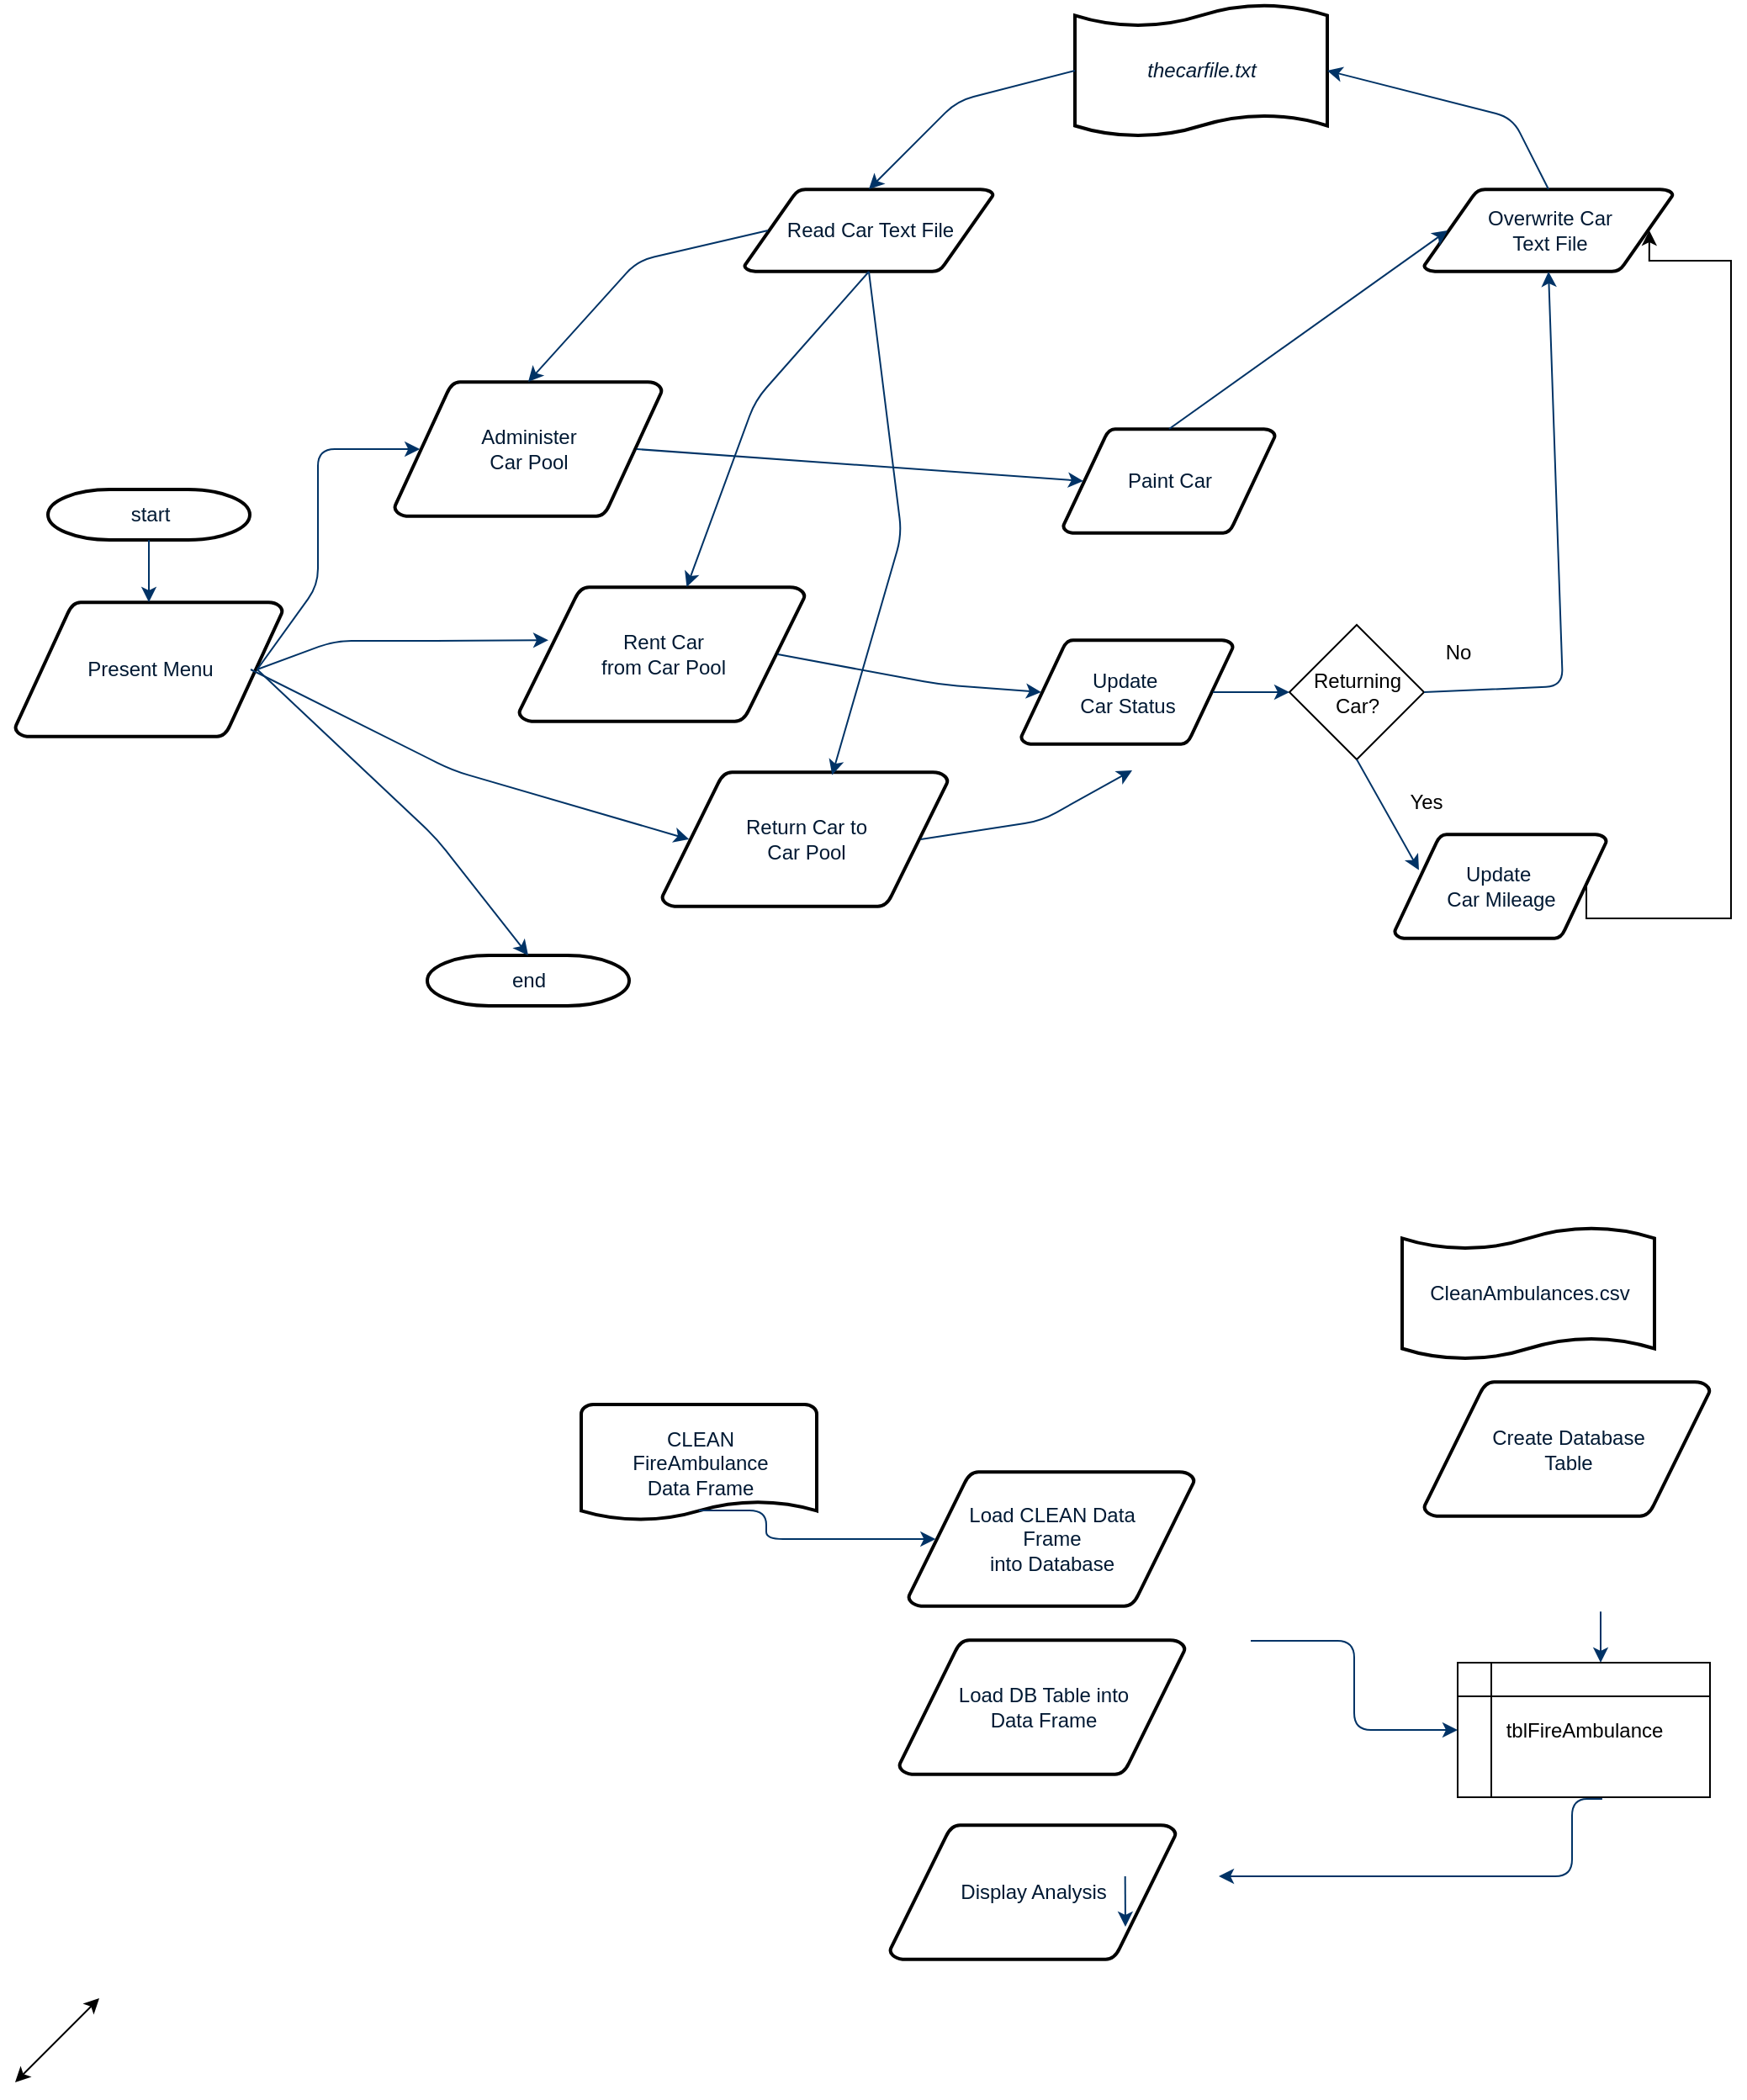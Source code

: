 <mxfile pages="1" version="11.2.8" type="github"><diagram id="6a731a19-8d31-9384-78a2-239565b7b9f0" name="Page-1"><mxGraphModel dx="1429" dy="681" grid="1" gridSize="10" guides="1" tooltips="1" connect="1" arrows="1" fold="1" page="1" pageScale="1" pageWidth="1169" pageHeight="827" background="#ffffff" math="0" shadow="0"><root><mxCell id="0"/><mxCell id="1" parent="0"/><mxCell id="2" value="start" style="shape=mxgraph.flowchart.terminator;fillColor=#FFFFFF;strokeColor=#000000;strokeWidth=2;gradientColor=none;gradientDirection=north;fontColor=#001933;fontStyle=0;html=1;" parent="1" vertex="1"><mxGeometry x="89.5" y="323" width="120" height="30" as="geometry"/></mxCell><mxCell id="4" value="Administer&lt;br&gt;Car Pool" style="shape=mxgraph.flowchart.data;fillColor=#FFFFFF;strokeColor=#000000;strokeWidth=2;gradientColor=none;gradientDirection=north;fontColor=#001933;fontStyle=0;html=1;" parent="1" vertex="1"><mxGeometry x="295.5" y="259" width="159" height="80" as="geometry"/></mxCell><mxCell id="5" value="Present Menu" style="shape=mxgraph.flowchart.data;fillColor=#FFFFFF;strokeColor=#000000;strokeWidth=2;gradientColor=none;gradientDirection=north;fontColor=#001933;fontStyle=0;html=1;" parent="1" vertex="1"><mxGeometry x="70" y="390" width="159" height="80" as="geometry"/></mxCell><mxCell id="7" style="fontColor=#001933;fontStyle=1;strokeColor=#003366;strokeWidth=1;html=1;entryX=0.5;entryY=0;entryDx=0;entryDy=0;entryPerimeter=0;" parent="1" source="2" target="5" edge="1"><mxGeometry relative="1" as="geometry"><mxPoint x="135.5" y="278" as="targetPoint"/></mxGeometry></mxCell><mxCell id="9" style="fontColor=#001933;fontStyle=1;strokeColor=#003366;strokeWidth=1;html=1;entryX=0.095;entryY=0.5;entryDx=0;entryDy=0;entryPerimeter=0;exitX=0.905;exitY=0.5;exitDx=0;exitDy=0;exitPerimeter=0;" parent="1" source="5" target="4" edge="1"><mxGeometry relative="1" as="geometry"><mxPoint x="149.5" y="491" as="targetPoint"/><Array as="points"><mxPoint x="250" y="380"/><mxPoint x="250" y="299"/></Array></mxGeometry></mxCell><mxCell id="13" value="Rent Car&lt;br&gt;from Car Pool" style="shape=mxgraph.flowchart.data;fillColor=#FFFFFF;strokeColor=#000000;strokeWidth=2;gradientColor=none;gradientDirection=north;fontColor=#001933;fontStyle=0;html=1;" parent="1" vertex="1"><mxGeometry x="369.5" y="381" width="170" height="80" as="geometry"/></mxCell><mxCell id="51" value="&lt;i&gt;thecarfile.txt&lt;/i&gt;" style="shape=mxgraph.flowchart.paper_tape;fillColor=#FFFFFF;strokeColor=#000000;strokeWidth=2;gradientColor=none;gradientDirection=north;fontColor=#001933;fontStyle=0;html=1;" parent="1" vertex="1"><mxGeometry x="700" y="33.5" width="150" height="81" as="geometry"/></mxCell><mxCell id="1CAp93Q4vnLcCinjrz1n-58" value="CleanAmbulances.csv" style="shape=mxgraph.flowchart.paper_tape;fillColor=#FFFFFF;strokeColor=#000000;strokeWidth=2;gradientColor=none;gradientDirection=north;fontColor=#001933;fontStyle=0;html=1;" parent="1" vertex="1"><mxGeometry x="894.5" y="760.5" width="150" height="81" as="geometry"/></mxCell><mxCell id="1CAp93Q4vnLcCinjrz1n-59" value="Create Database&lt;br&gt;Table" style="shape=mxgraph.flowchart.data;fillColor=#FFFFFF;strokeColor=#000000;strokeWidth=2;gradientColor=none;gradientDirection=north;fontColor=#001933;fontStyle=0;html=1;" parent="1" vertex="1"><mxGeometry x="907.5" y="853.5" width="170" height="80" as="geometry"/></mxCell><mxCell id="1CAp93Q4vnLcCinjrz1n-61" value="tblFireAmbulance" style="shape=internalStorage;whiteSpace=wrap;html=1;backgroundOutline=1;" parent="1" vertex="1"><mxGeometry x="927.5" y="1020.5" width="150" height="80" as="geometry"/></mxCell><mxCell id="1CAp93Q4vnLcCinjrz1n-62" value="" style="edgeStyle=elbowEdgeStyle;elbow=horizontal;fontColor=#001933;fontStyle=1;strokeColor=#003366;strokeWidth=1;html=1;exitX=0.5;exitY=1;exitDx=0;exitDy=0;exitPerimeter=0;" parent="1" target="1CAp93Q4vnLcCinjrz1n-61" edge="1"><mxGeometry x="397.5" y="290.5" width="100" height="100" as="geometry"><mxPoint x="1012.5" y="990.167" as="sourcePoint"/><mxPoint x="921.5" y="961.5" as="targetPoint"/></mxGeometry></mxCell><mxCell id="1CAp93Q4vnLcCinjrz1n-63" value="" style="edgeStyle=elbowEdgeStyle;elbow=horizontal;fontColor=#001933;fontStyle=1;strokeColor=#003366;strokeWidth=1;html=1;exitX=0.573;exitY=1.013;exitDx=0;exitDy=0;exitPerimeter=0;" parent="1" source="1CAp93Q4vnLcCinjrz1n-61" edge="1"><mxGeometry x="412.5" y="347.5" width="100" height="100" as="geometry"><mxPoint x="800.5" y="1177.5" as="sourcePoint"/><mxPoint x="785.5" y="1147.5" as="targetPoint"/><Array as="points"><mxPoint x="995.5" y="1127.5"/></Array></mxGeometry></mxCell><mxCell id="1CAp93Q4vnLcCinjrz1n-64" value="Load DB Table into&lt;br&gt;Data Frame" style="shape=mxgraph.flowchart.data;fillColor=#FFFFFF;strokeColor=#000000;strokeWidth=2;gradientColor=none;gradientDirection=north;fontColor=#001933;fontStyle=0;html=1;" parent="1" vertex="1"><mxGeometry x="595.5" y="1007" width="170" height="80" as="geometry"/></mxCell><mxCell id="1CAp93Q4vnLcCinjrz1n-65" value="CLEAN &lt;br&gt;FireAmbulance &lt;br&gt;Data Frame" style="shape=mxgraph.flowchart.document;fillColor=#FFFFFF;strokeColor=#000000;strokeWidth=2;gradientColor=none;gradientDirection=north;fontColor=#001933;fontStyle=0;html=1;" parent="1" vertex="1"><mxGeometry x="406.5" y="867" width="140" height="70" as="geometry"/></mxCell><mxCell id="1CAp93Q4vnLcCinjrz1n-66" value="Load CLEAN Data &lt;br&gt;Frame&lt;br&gt;into Database" style="shape=mxgraph.flowchart.data;fillColor=#FFFFFF;strokeColor=#000000;strokeWidth=2;gradientColor=none;gradientDirection=north;fontColor=#001933;fontStyle=0;html=1;" parent="1" vertex="1"><mxGeometry x="601" y="907" width="170" height="80" as="geometry"/></mxCell><mxCell id="1CAp93Q4vnLcCinjrz1n-67" value="" style="edgeStyle=elbowEdgeStyle;elbow=horizontal;fontColor=#001933;fontStyle=1;strokeColor=#003366;strokeWidth=1;html=1;exitX=0.905;exitY=0.5;exitDx=0;exitDy=0;exitPerimeter=0;" parent="1" target="1CAp93Q4vnLcCinjrz1n-61" edge="1"><mxGeometry x="407.5" y="250.5" width="100" height="100" as="geometry"><mxPoint x="804.5" y="1007.5" as="sourcePoint"/><mxPoint x="1022.5" y="1030.5" as="targetPoint"/></mxGeometry></mxCell><mxCell id="1CAp93Q4vnLcCinjrz1n-68" value="Display Analysis" style="shape=mxgraph.flowchart.data;fillColor=#FFFFFF;strokeColor=#000000;strokeWidth=2;gradientColor=none;gradientDirection=north;fontColor=#001933;fontStyle=0;html=1;" parent="1" vertex="1"><mxGeometry x="590" y="1117" width="170" height="80" as="geometry"/></mxCell><mxCell id="1CAp93Q4vnLcCinjrz1n-70" value="" style="edgeStyle=elbowEdgeStyle;elbow=horizontal;fontColor=#001933;fontStyle=1;strokeColor=#003366;strokeWidth=1;html=1;exitX=0.5;exitY=1;exitDx=0;exitDy=0;exitPerimeter=0;" parent="1" edge="1"><mxGeometry x="405.5" y="57.5" width="100" height="100" as="geometry"><mxPoint x="729.833" y="1147.5" as="sourcePoint"/><mxPoint x="729.833" y="1177.5" as="targetPoint"/></mxGeometry></mxCell><mxCell id="1CAp93Q4vnLcCinjrz1n-80" value="" style="edgeStyle=elbowEdgeStyle;elbow=horizontal;fontColor=#001933;fontStyle=1;strokeColor=#003366;strokeWidth=1;html=1;exitX=0.5;exitY=0.9;exitDx=0;exitDy=0;exitPerimeter=0;entryX=0.095;entryY=0.5;entryDx=0;entryDy=0;entryPerimeter=0;" parent="1" source="1CAp93Q4vnLcCinjrz1n-65" target="1CAp93Q4vnLcCinjrz1n-66" edge="1"><mxGeometry x="366.5" y="7" width="100" height="100" as="geometry"><mxPoint x="682.167" y="1137.667" as="sourcePoint"/><mxPoint x="682.167" y="1177" as="targetPoint"/><Array as="points"><mxPoint x="516.5" y="953"/></Array></mxGeometry></mxCell><mxCell id="K_0WH4i5EmC3qEr13GOs-52" value="Return Car to&lt;br&gt;Car Pool" style="shape=mxgraph.flowchart.data;fillColor=#FFFFFF;strokeColor=#000000;strokeWidth=2;gradientColor=none;gradientDirection=north;fontColor=#001933;fontStyle=0;html=1;" parent="1" vertex="1"><mxGeometry x="454.5" y="491" width="170" height="80" as="geometry"/></mxCell><mxCell id="K_0WH4i5EmC3qEr13GOs-53" value="end" style="shape=mxgraph.flowchart.terminator;fillColor=#FFFFFF;strokeColor=#000000;strokeWidth=2;gradientColor=none;gradientDirection=north;fontColor=#001933;fontStyle=0;html=1;" parent="1" vertex="1"><mxGeometry x="315" y="600" width="120" height="30" as="geometry"/></mxCell><mxCell id="K_0WH4i5EmC3qEr13GOs-56" value="Read Car Text File" style="shape=mxgraph.flowchart.data;fillColor=#FFFFFF;strokeColor=#000000;strokeWidth=2;gradientColor=none;gradientDirection=north;fontColor=#001933;fontStyle=0;html=1;" parent="1" vertex="1"><mxGeometry x="503.5" y="144.5" width="148" height="49" as="geometry"/></mxCell><mxCell id="K_0WH4i5EmC3qEr13GOs-57" value="Paint Car" style="shape=mxgraph.flowchart.data;fillColor=#FFFFFF;strokeColor=#000000;strokeWidth=2;gradientColor=none;gradientDirection=north;fontColor=#001933;fontStyle=0;html=1;" parent="1" vertex="1"><mxGeometry x="693" y="287" width="126" height="62" as="geometry"/></mxCell><mxCell id="K_0WH4i5EmC3qEr13GOs-58" value="Update&amp;nbsp;&lt;br&gt;Car Status" style="shape=mxgraph.flowchart.data;fillColor=#FFFFFF;strokeColor=#000000;strokeWidth=2;gradientColor=none;gradientDirection=north;fontColor=#001933;fontStyle=0;html=1;" parent="1" vertex="1"><mxGeometry x="668" y="412.5" width="126" height="62" as="geometry"/></mxCell><mxCell id="QUZaOhynlhH2RSnTmLNX-56" value="" style="edgeStyle=orthogonalEdgeStyle;rounded=0;orthogonalLoop=1;jettySize=auto;html=1;exitX=0.905;exitY=0.5;exitDx=0;exitDy=0;exitPerimeter=0;entryX=0.905;entryY=0.5;entryDx=0;entryDy=0;entryPerimeter=0;" edge="1" parent="1" source="K_0WH4i5EmC3qEr13GOs-64" target="K_0WH4i5EmC3qEr13GOs-65"><mxGeometry relative="1" as="geometry"><mxPoint x="1100" y="450" as="targetPoint"/><Array as="points"><mxPoint x="1090" y="578"/><mxPoint x="1090" y="187"/></Array></mxGeometry></mxCell><mxCell id="K_0WH4i5EmC3qEr13GOs-60" value="Yes" style="text;html=1;strokeColor=none;fillColor=none;align=center;verticalAlign=middle;whiteSpace=wrap;rounded=0;" parent="1" vertex="1"><mxGeometry x="874" y="492.5" width="70" height="33" as="geometry"/></mxCell><mxCell id="K_0WH4i5EmC3qEr13GOs-61" value="No" style="text;html=1;strokeColor=none;fillColor=none;align=center;verticalAlign=middle;whiteSpace=wrap;rounded=0;" parent="1" vertex="1"><mxGeometry x="892.5" y="403.5" width="70" height="33" as="geometry"/></mxCell><mxCell id="K_0WH4i5EmC3qEr13GOs-62" value="Returning Car?" style="rhombus;whiteSpace=wrap;html=1;" parent="1" vertex="1"><mxGeometry x="827.5" y="403.5" width="80" height="80" as="geometry"/></mxCell><mxCell id="K_0WH4i5EmC3qEr13GOs-64" value="Update&amp;nbsp;&lt;br&gt;Car Mileage" style="shape=mxgraph.flowchart.data;fillColor=#FFFFFF;strokeColor=#000000;strokeWidth=2;gradientColor=none;gradientDirection=north;fontColor=#001933;fontStyle=0;html=1;" parent="1" vertex="1"><mxGeometry x="890" y="528" width="126" height="62" as="geometry"/></mxCell><mxCell id="K_0WH4i5EmC3qEr13GOs-65" value="Overwrite Car &lt;br&gt;Text File" style="shape=mxgraph.flowchart.data;fillColor=#FFFFFF;strokeColor=#000000;strokeWidth=2;gradientColor=none;gradientDirection=north;fontColor=#001933;fontStyle=0;html=1;" parent="1" vertex="1"><mxGeometry x="907.5" y="144.5" width="148" height="49" as="geometry"/></mxCell><mxCell id="K_0WH4i5EmC3qEr13GOs-66" style="fontColor=#001933;fontStyle=1;strokeColor=#003366;strokeWidth=1;html=1;entryX=0.103;entryY=0.395;entryDx=0;entryDy=0;entryPerimeter=0;exitX=0.905;exitY=0.5;exitDx=0;exitDy=0;exitPerimeter=0;" parent="1" source="5" target="13" edge="1"><mxGeometry relative="1" as="geometry"><mxPoint x="320.605" y="309" as="targetPoint"/><mxPoint x="223.895" y="440" as="sourcePoint"/><Array as="points"><mxPoint x="260" y="413"/><mxPoint x="310" y="413"/></Array></mxGeometry></mxCell><mxCell id="K_0WH4i5EmC3qEr13GOs-67" style="fontColor=#001933;fontStyle=1;strokeColor=#003366;strokeWidth=1;html=1;entryX=0.095;entryY=0.5;entryDx=0;entryDy=0;entryPerimeter=0;" parent="1" target="K_0WH4i5EmC3qEr13GOs-52" edge="1"><mxGeometry relative="1" as="geometry"><mxPoint x="397.01" y="422.6" as="targetPoint"/><mxPoint x="210" y="430" as="sourcePoint"/><Array as="points"><mxPoint x="330" y="490"/></Array></mxGeometry></mxCell><mxCell id="K_0WH4i5EmC3qEr13GOs-68" style="fontColor=#001933;fontStyle=1;strokeColor=#003366;strokeWidth=1;html=1;entryX=0.5;entryY=0;entryDx=0;entryDy=0;entryPerimeter=0;exitX=0.905;exitY=0.5;exitDx=0;exitDy=0;exitPerimeter=0;" parent="1" source="5" target="K_0WH4i5EmC3qEr13GOs-53" edge="1"><mxGeometry relative="1" as="geometry"><mxPoint x="480.65" y="541" as="targetPoint"/><mxPoint x="220" y="440" as="sourcePoint"/><Array as="points"><mxPoint x="320" y="530"/></Array></mxGeometry></mxCell><mxCell id="K_0WH4i5EmC3qEr13GOs-69" style="fontColor=#001933;fontStyle=1;strokeColor=#003366;strokeWidth=1;html=1;entryX=0.095;entryY=0.5;entryDx=0;entryDy=0;entryPerimeter=0;exitX=0.905;exitY=0.5;exitDx=0;exitDy=0;exitPerimeter=0;" parent="1" source="4" target="K_0WH4i5EmC3qEr13GOs-57" edge="1"><mxGeometry relative="1" as="geometry"><mxPoint x="320.605" y="309" as="targetPoint"/><mxPoint x="223.895" y="440" as="sourcePoint"/><Array as="points"/></mxGeometry></mxCell><mxCell id="K_0WH4i5EmC3qEr13GOs-70" style="fontColor=#001933;fontStyle=1;strokeColor=#003366;strokeWidth=1;html=1;entryX=0.095;entryY=0.5;entryDx=0;entryDy=0;entryPerimeter=0;exitX=0.905;exitY=0.5;exitDx=0;exitDy=0;exitPerimeter=0;" parent="1" source="13" target="K_0WH4i5EmC3qEr13GOs-58" edge="1"><mxGeometry relative="1" as="geometry"><mxPoint x="531.408" y="168.71" as="targetPoint"/><mxPoint x="385" y="269" as="sourcePoint"/><Array as="points"><mxPoint x="620" y="439"/></Array></mxGeometry></mxCell><mxCell id="QUZaOhynlhH2RSnTmLNX-51" value="" style="endArrow=classic;startArrow=classic;html=1;" edge="1" parent="1"><mxGeometry width="50" height="50" relative="1" as="geometry"><mxPoint x="70" y="1270" as="sourcePoint"/><mxPoint x="120" y="1220" as="targetPoint"/></mxGeometry></mxCell><mxCell id="QUZaOhynlhH2RSnTmLNX-52" style="fontColor=#001933;fontStyle=1;strokeColor=#003366;strokeWidth=1;html=1;exitX=0.905;exitY=0.5;exitDx=0;exitDy=0;exitPerimeter=0;" edge="1" parent="1" source="K_0WH4i5EmC3qEr13GOs-52"><mxGeometry relative="1" as="geometry"><mxPoint x="734" y="490" as="targetPoint"/><mxPoint x="552.35" y="449" as="sourcePoint"/><Array as="points"><mxPoint x="680" y="520"/></Array></mxGeometry></mxCell><mxCell id="QUZaOhynlhH2RSnTmLNX-53" style="fontColor=#001933;fontStyle=1;strokeColor=#003366;strokeWidth=1;html=1;exitX=0.905;exitY=0.5;exitDx=0;exitDy=0;exitPerimeter=0;entryX=0;entryY=0.5;entryDx=0;entryDy=0;" edge="1" parent="1" source="K_0WH4i5EmC3qEr13GOs-58" target="K_0WH4i5EmC3qEr13GOs-62"><mxGeometry relative="1" as="geometry"><mxPoint x="744" y="500" as="targetPoint"/><mxPoint x="637.35" y="559" as="sourcePoint"/><Array as="points"/></mxGeometry></mxCell><mxCell id="QUZaOhynlhH2RSnTmLNX-54" style="fontColor=#001933;fontStyle=1;strokeColor=#003366;strokeWidth=1;html=1;exitX=1;exitY=0.5;exitDx=0;exitDy=0;entryX=0.5;entryY=1;entryDx=0;entryDy=0;entryPerimeter=0;" edge="1" parent="1" source="K_0WH4i5EmC3qEr13GOs-62" target="K_0WH4i5EmC3qEr13GOs-65"><mxGeometry relative="1" as="geometry"><mxPoint x="856.5" y="471.5" as="targetPoint"/><mxPoint x="811.03" y="471.5" as="sourcePoint"/><Array as="points"><mxPoint x="990" y="440"/></Array></mxGeometry></mxCell><mxCell id="QUZaOhynlhH2RSnTmLNX-57" style="fontColor=#001933;fontStyle=1;strokeColor=#003366;strokeWidth=1;html=1;exitX=0.5;exitY=1;exitDx=0;exitDy=0;entryX=0.115;entryY=0.343;entryDx=0;entryDy=0;entryPerimeter=0;" edge="1" parent="1" source="K_0WH4i5EmC3qEr13GOs-62" target="K_0WH4i5EmC3qEr13GOs-64"><mxGeometry relative="1" as="geometry"><mxPoint x="856.5" y="471.5" as="targetPoint"/><mxPoint x="811.03" y="471.5" as="sourcePoint"/><Array as="points"/></mxGeometry></mxCell><mxCell id="QUZaOhynlhH2RSnTmLNX-58" style="fontColor=#001933;fontStyle=1;strokeColor=#003366;strokeWidth=1;html=1;exitX=0;exitY=0.5;exitDx=0;exitDy=0;entryX=0.5;entryY=0;entryDx=0;entryDy=0;entryPerimeter=0;exitPerimeter=0;" edge="1" parent="1" source="51" target="K_0WH4i5EmC3qEr13GOs-56"><mxGeometry relative="1" as="geometry"><mxPoint x="1010.5" y="221.5" as="targetPoint"/><mxPoint x="936.5" y="471.5" as="sourcePoint"/><Array as="points"><mxPoint x="630" y="92"/></Array></mxGeometry></mxCell><mxCell id="QUZaOhynlhH2RSnTmLNX-59" style="fontColor=#001933;fontStyle=1;strokeColor=#003366;strokeWidth=1;html=1;exitX=0.5;exitY=0;exitDx=0;exitDy=0;entryX=1;entryY=0.5;entryDx=0;entryDy=0;entryPerimeter=0;exitPerimeter=0;" edge="1" parent="1" source="K_0WH4i5EmC3qEr13GOs-65" target="51"><mxGeometry relative="1" as="geometry"><mxPoint x="606.5" y="172.5" as="targetPoint"/><mxPoint x="729" y="102" as="sourcePoint"/><Array as="points"><mxPoint x="960" y="102"/></Array></mxGeometry></mxCell><mxCell id="QUZaOhynlhH2RSnTmLNX-60" style="fontColor=#001933;fontStyle=1;strokeColor=#003366;strokeWidth=1;html=1;exitX=0.095;exitY=0.5;exitDx=0;exitDy=0;entryX=0.5;entryY=0;entryDx=0;entryDy=0;entryPerimeter=0;exitPerimeter=0;" edge="1" parent="1" source="K_0WH4i5EmC3qEr13GOs-56" target="4"><mxGeometry relative="1" as="geometry"><mxPoint x="606.5" y="172.5" as="targetPoint"/><mxPoint x="729" y="102" as="sourcePoint"/><Array as="points"><mxPoint x="440" y="187"/></Array></mxGeometry></mxCell><mxCell id="QUZaOhynlhH2RSnTmLNX-61" style="fontColor=#001933;fontStyle=1;strokeColor=#003366;strokeWidth=1;html=1;exitX=0.5;exitY=1;exitDx=0;exitDy=0;exitPerimeter=0;" edge="1" parent="1" source="K_0WH4i5EmC3qEr13GOs-56" target="13"><mxGeometry relative="1" as="geometry"><mxPoint x="404" y="287" as="targetPoint"/><mxPoint x="546.56" y="197" as="sourcePoint"/><Array as="points"><mxPoint x="510" y="270"/></Array></mxGeometry></mxCell><mxCell id="QUZaOhynlhH2RSnTmLNX-62" style="fontColor=#001933;fontStyle=1;strokeColor=#003366;strokeWidth=1;html=1;exitX=0.5;exitY=1;exitDx=0;exitDy=0;exitPerimeter=0;entryX=0.595;entryY=0.022;entryDx=0;entryDy=0;entryPerimeter=0;" edge="1" parent="1" source="K_0WH4i5EmC3qEr13GOs-56" target="K_0WH4i5EmC3qEr13GOs-52"><mxGeometry relative="1" as="geometry"><mxPoint x="492.139" y="409" as="targetPoint"/><mxPoint x="606.5" y="221.5" as="sourcePoint"/><Array as="points"><mxPoint x="597" y="350"/></Array></mxGeometry></mxCell><mxCell id="QUZaOhynlhH2RSnTmLNX-63" style="fontColor=#001933;fontStyle=1;strokeColor=#003366;strokeWidth=1;html=1;entryX=0.095;entryY=0.5;entryDx=0;entryDy=0;entryPerimeter=0;exitX=0.5;exitY=0;exitDx=0;exitDy=0;exitPerimeter=0;" edge="1" parent="1" source="K_0WH4i5EmC3qEr13GOs-57" target="K_0WH4i5EmC3qEr13GOs-65"><mxGeometry relative="1" as="geometry"><mxPoint x="714.97" y="328" as="targetPoint"/><mxPoint x="468.395" y="327" as="sourcePoint"/><Array as="points"/></mxGeometry></mxCell></root></mxGraphModel></diagram></mxfile>